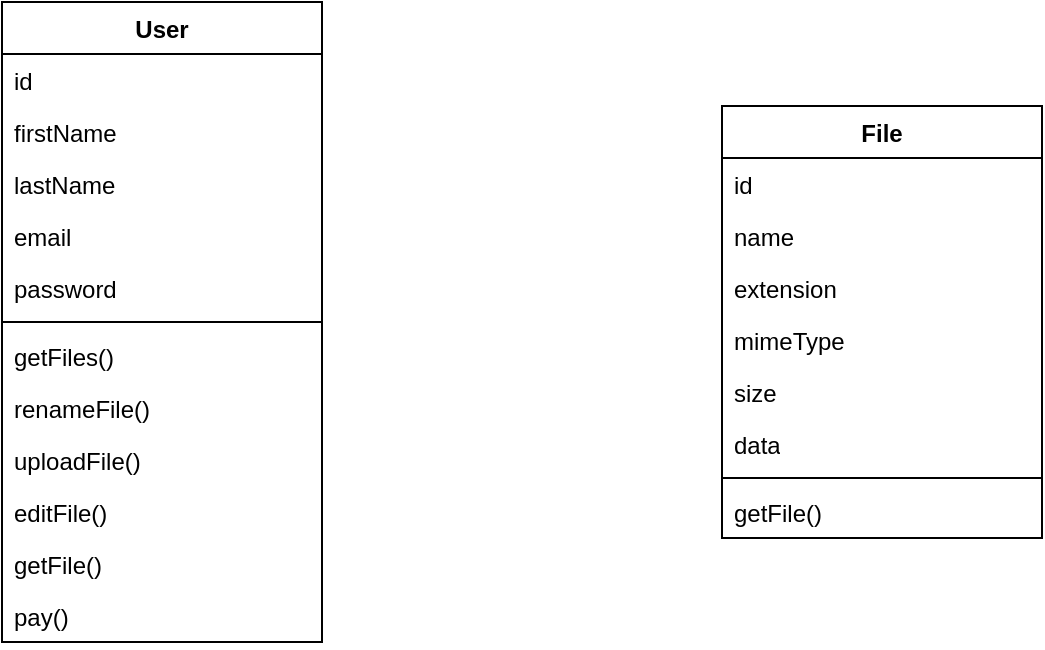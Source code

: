 <mxfile version="22.1.8" type="github">
  <diagram name="Страница — 1" id="ae4NTXzkYYZKuuAO2RhP">
    <mxGraphModel dx="2026" dy="1065" grid="1" gridSize="10" guides="1" tooltips="1" connect="1" arrows="1" fold="1" page="1" pageScale="1" pageWidth="827" pageHeight="1169" math="0" shadow="0">
      <root>
        <mxCell id="0" />
        <mxCell id="1" parent="0" />
        <mxCell id="Txf3gYKsGry0Up3m9KCP-1" value="User" style="swimlane;fontStyle=1;align=center;verticalAlign=top;childLayout=stackLayout;horizontal=1;startSize=26;horizontalStack=0;resizeParent=1;resizeParentMax=0;resizeLast=0;collapsible=1;marginBottom=0;whiteSpace=wrap;html=1;" vertex="1" parent="1">
          <mxGeometry x="220" y="220" width="160" height="320" as="geometry" />
        </mxCell>
        <mxCell id="Txf3gYKsGry0Up3m9KCP-28" value="id" style="text;strokeColor=none;fillColor=none;align=left;verticalAlign=top;spacingLeft=4;spacingRight=4;overflow=hidden;rotatable=0;points=[[0,0.5],[1,0.5]];portConstraint=eastwest;whiteSpace=wrap;html=1;" vertex="1" parent="Txf3gYKsGry0Up3m9KCP-1">
          <mxGeometry y="26" width="160" height="26" as="geometry" />
        </mxCell>
        <mxCell id="Txf3gYKsGry0Up3m9KCP-2" value="firstName" style="text;strokeColor=none;fillColor=none;align=left;verticalAlign=top;spacingLeft=4;spacingRight=4;overflow=hidden;rotatable=0;points=[[0,0.5],[1,0.5]];portConstraint=eastwest;whiteSpace=wrap;html=1;" vertex="1" parent="Txf3gYKsGry0Up3m9KCP-1">
          <mxGeometry y="52" width="160" height="26" as="geometry" />
        </mxCell>
        <mxCell id="Txf3gYKsGry0Up3m9KCP-5" value="lastName" style="text;strokeColor=none;fillColor=none;align=left;verticalAlign=top;spacingLeft=4;spacingRight=4;overflow=hidden;rotatable=0;points=[[0,0.5],[1,0.5]];portConstraint=eastwest;whiteSpace=wrap;html=1;" vertex="1" parent="Txf3gYKsGry0Up3m9KCP-1">
          <mxGeometry y="78" width="160" height="26" as="geometry" />
        </mxCell>
        <mxCell id="Txf3gYKsGry0Up3m9KCP-6" value="email" style="text;strokeColor=none;fillColor=none;align=left;verticalAlign=top;spacingLeft=4;spacingRight=4;overflow=hidden;rotatable=0;points=[[0,0.5],[1,0.5]];portConstraint=eastwest;whiteSpace=wrap;html=1;" vertex="1" parent="Txf3gYKsGry0Up3m9KCP-1">
          <mxGeometry y="104" width="160" height="26" as="geometry" />
        </mxCell>
        <mxCell id="Txf3gYKsGry0Up3m9KCP-7" value="password" style="text;strokeColor=none;fillColor=none;align=left;verticalAlign=top;spacingLeft=4;spacingRight=4;overflow=hidden;rotatable=0;points=[[0,0.5],[1,0.5]];portConstraint=eastwest;whiteSpace=wrap;html=1;" vertex="1" parent="Txf3gYKsGry0Up3m9KCP-1">
          <mxGeometry y="130" width="160" height="26" as="geometry" />
        </mxCell>
        <mxCell id="Txf3gYKsGry0Up3m9KCP-3" value="" style="line;strokeWidth=1;fillColor=none;align=left;verticalAlign=middle;spacingTop=-1;spacingLeft=3;spacingRight=3;rotatable=0;labelPosition=right;points=[];portConstraint=eastwest;strokeColor=inherit;" vertex="1" parent="Txf3gYKsGry0Up3m9KCP-1">
          <mxGeometry y="156" width="160" height="8" as="geometry" />
        </mxCell>
        <mxCell id="Txf3gYKsGry0Up3m9KCP-4" value="getFiles()&lt;br&gt;" style="text;strokeColor=none;fillColor=none;align=left;verticalAlign=top;spacingLeft=4;spacingRight=4;overflow=hidden;rotatable=0;points=[[0,0.5],[1,0.5]];portConstraint=eastwest;whiteSpace=wrap;html=1;" vertex="1" parent="Txf3gYKsGry0Up3m9KCP-1">
          <mxGeometry y="164" width="160" height="26" as="geometry" />
        </mxCell>
        <mxCell id="Txf3gYKsGry0Up3m9KCP-8" value="renameFile()&lt;br&gt;" style="text;strokeColor=none;fillColor=none;align=left;verticalAlign=top;spacingLeft=4;spacingRight=4;overflow=hidden;rotatable=0;points=[[0,0.5],[1,0.5]];portConstraint=eastwest;whiteSpace=wrap;html=1;" vertex="1" parent="Txf3gYKsGry0Up3m9KCP-1">
          <mxGeometry y="190" width="160" height="26" as="geometry" />
        </mxCell>
        <mxCell id="Txf3gYKsGry0Up3m9KCP-9" value="uploadFile()" style="text;strokeColor=none;fillColor=none;align=left;verticalAlign=top;spacingLeft=4;spacingRight=4;overflow=hidden;rotatable=0;points=[[0,0.5],[1,0.5]];portConstraint=eastwest;whiteSpace=wrap;html=1;" vertex="1" parent="Txf3gYKsGry0Up3m9KCP-1">
          <mxGeometry y="216" width="160" height="26" as="geometry" />
        </mxCell>
        <mxCell id="Txf3gYKsGry0Up3m9KCP-12" value="editFile()" style="text;strokeColor=none;fillColor=none;align=left;verticalAlign=top;spacingLeft=4;spacingRight=4;overflow=hidden;rotatable=0;points=[[0,0.5],[1,0.5]];portConstraint=eastwest;whiteSpace=wrap;html=1;" vertex="1" parent="Txf3gYKsGry0Up3m9KCP-1">
          <mxGeometry y="242" width="160" height="26" as="geometry" />
        </mxCell>
        <mxCell id="Txf3gYKsGry0Up3m9KCP-10" value="getFile()" style="text;strokeColor=none;fillColor=none;align=left;verticalAlign=top;spacingLeft=4;spacingRight=4;overflow=hidden;rotatable=0;points=[[0,0.5],[1,0.5]];portConstraint=eastwest;whiteSpace=wrap;html=1;" vertex="1" parent="Txf3gYKsGry0Up3m9KCP-1">
          <mxGeometry y="268" width="160" height="26" as="geometry" />
        </mxCell>
        <mxCell id="Txf3gYKsGry0Up3m9KCP-11" value="pay()" style="text;strokeColor=none;fillColor=none;align=left;verticalAlign=top;spacingLeft=4;spacingRight=4;overflow=hidden;rotatable=0;points=[[0,0.5],[1,0.5]];portConstraint=eastwest;whiteSpace=wrap;html=1;" vertex="1" parent="Txf3gYKsGry0Up3m9KCP-1">
          <mxGeometry y="294" width="160" height="26" as="geometry" />
        </mxCell>
        <mxCell id="Txf3gYKsGry0Up3m9KCP-14" value="File" style="swimlane;fontStyle=1;align=center;verticalAlign=top;childLayout=stackLayout;horizontal=1;startSize=26;horizontalStack=0;resizeParent=1;resizeParentMax=0;resizeLast=0;collapsible=1;marginBottom=0;whiteSpace=wrap;html=1;" vertex="1" parent="1">
          <mxGeometry x="580" y="272" width="160" height="216" as="geometry" />
        </mxCell>
        <mxCell id="Txf3gYKsGry0Up3m9KCP-15" value="id" style="text;strokeColor=none;fillColor=none;align=left;verticalAlign=top;spacingLeft=4;spacingRight=4;overflow=hidden;rotatable=0;points=[[0,0.5],[1,0.5]];portConstraint=eastwest;whiteSpace=wrap;html=1;" vertex="1" parent="Txf3gYKsGry0Up3m9KCP-14">
          <mxGeometry y="26" width="160" height="26" as="geometry" />
        </mxCell>
        <mxCell id="Txf3gYKsGry0Up3m9KCP-27" value="name" style="text;strokeColor=none;fillColor=none;align=left;verticalAlign=top;spacingLeft=4;spacingRight=4;overflow=hidden;rotatable=0;points=[[0,0.5],[1,0.5]];portConstraint=eastwest;whiteSpace=wrap;html=1;" vertex="1" parent="Txf3gYKsGry0Up3m9KCP-14">
          <mxGeometry y="52" width="160" height="26" as="geometry" />
        </mxCell>
        <mxCell id="Txf3gYKsGry0Up3m9KCP-16" value="extension" style="text;strokeColor=none;fillColor=none;align=left;verticalAlign=top;spacingLeft=4;spacingRight=4;overflow=hidden;rotatable=0;points=[[0,0.5],[1,0.5]];portConstraint=eastwest;whiteSpace=wrap;html=1;" vertex="1" parent="Txf3gYKsGry0Up3m9KCP-14">
          <mxGeometry y="78" width="160" height="26" as="geometry" />
        </mxCell>
        <mxCell id="Txf3gYKsGry0Up3m9KCP-17" value="mimeType" style="text;strokeColor=none;fillColor=none;align=left;verticalAlign=top;spacingLeft=4;spacingRight=4;overflow=hidden;rotatable=0;points=[[0,0.5],[1,0.5]];portConstraint=eastwest;whiteSpace=wrap;html=1;" vertex="1" parent="Txf3gYKsGry0Up3m9KCP-14">
          <mxGeometry y="104" width="160" height="26" as="geometry" />
        </mxCell>
        <mxCell id="Txf3gYKsGry0Up3m9KCP-18" value="size" style="text;strokeColor=none;fillColor=none;align=left;verticalAlign=top;spacingLeft=4;spacingRight=4;overflow=hidden;rotatable=0;points=[[0,0.5],[1,0.5]];portConstraint=eastwest;whiteSpace=wrap;html=1;" vertex="1" parent="Txf3gYKsGry0Up3m9KCP-14">
          <mxGeometry y="130" width="160" height="26" as="geometry" />
        </mxCell>
        <mxCell id="Txf3gYKsGry0Up3m9KCP-26" value="data" style="text;strokeColor=none;fillColor=none;align=left;verticalAlign=top;spacingLeft=4;spacingRight=4;overflow=hidden;rotatable=0;points=[[0,0.5],[1,0.5]];portConstraint=eastwest;whiteSpace=wrap;html=1;" vertex="1" parent="Txf3gYKsGry0Up3m9KCP-14">
          <mxGeometry y="156" width="160" height="26" as="geometry" />
        </mxCell>
        <mxCell id="Txf3gYKsGry0Up3m9KCP-19" value="" style="line;strokeWidth=1;fillColor=none;align=left;verticalAlign=middle;spacingTop=-1;spacingLeft=3;spacingRight=3;rotatable=0;labelPosition=right;points=[];portConstraint=eastwest;strokeColor=inherit;" vertex="1" parent="Txf3gYKsGry0Up3m9KCP-14">
          <mxGeometry y="182" width="160" height="8" as="geometry" />
        </mxCell>
        <mxCell id="Txf3gYKsGry0Up3m9KCP-24" value="getFile()" style="text;strokeColor=none;fillColor=none;align=left;verticalAlign=top;spacingLeft=4;spacingRight=4;overflow=hidden;rotatable=0;points=[[0,0.5],[1,0.5]];portConstraint=eastwest;whiteSpace=wrap;html=1;" vertex="1" parent="Txf3gYKsGry0Up3m9KCP-14">
          <mxGeometry y="190" width="160" height="26" as="geometry" />
        </mxCell>
      </root>
    </mxGraphModel>
  </diagram>
</mxfile>
